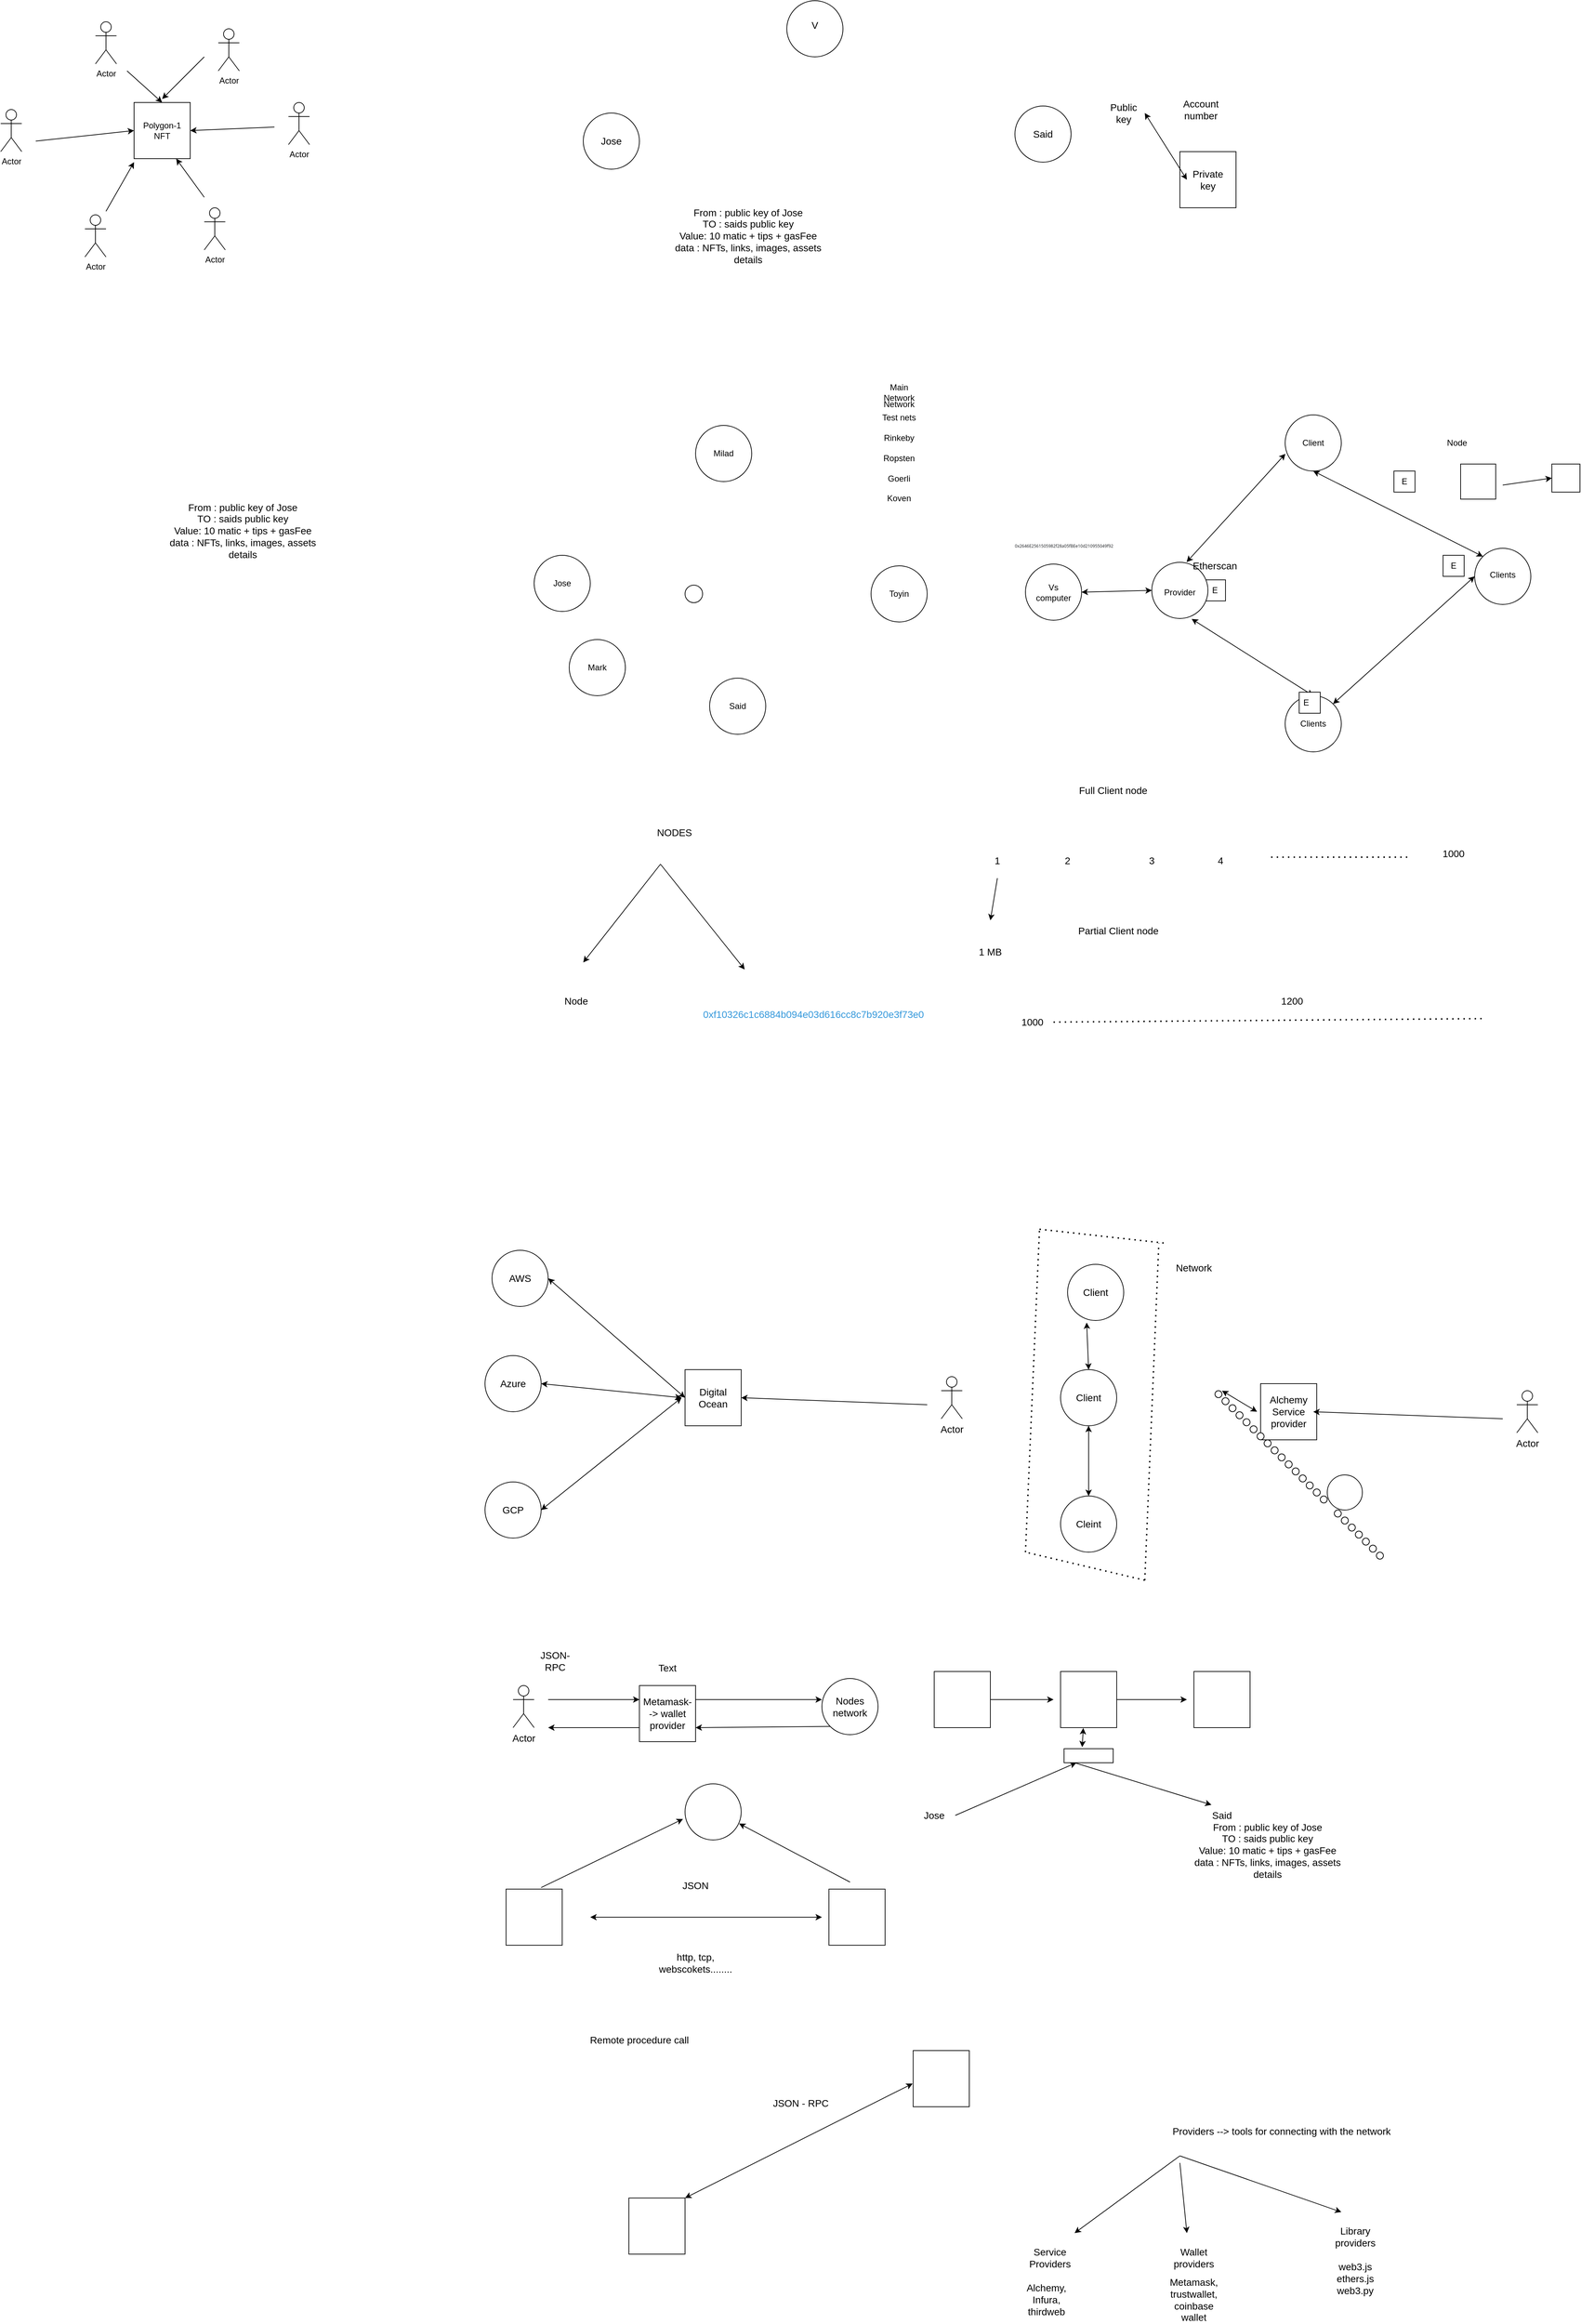 <mxfile version="20.2.5" type="github" pages="2">
  <diagram id="Dpa_Sp02mLeQM-O2cHQ6" name="Page-1">
    <mxGraphModel dx="2978" dy="1675" grid="1" gridSize="10" guides="1" tooltips="1" connect="1" arrows="1" fold="1" page="1" pageScale="1" pageWidth="850" pageHeight="1100" math="0" shadow="0">
      <root>
        <mxCell id="0" />
        <mxCell id="1" parent="0" />
        <mxCell id="Sp0Ged5I5R-mPskfn0-_-2" value="" style="ellipse;whiteSpace=wrap;html=1;aspect=fixed;" parent="1" vertex="1">
          <mxGeometry x="20" y="262.5" width="80" height="80" as="geometry" />
        </mxCell>
        <mxCell id="Sp0Ged5I5R-mPskfn0-_-3" value="" style="ellipse;whiteSpace=wrap;html=1;aspect=fixed;" parent="1" vertex="1">
          <mxGeometry x="390" y="50" width="80" height="80" as="geometry" />
        </mxCell>
        <mxCell id="Sp0Ged5I5R-mPskfn0-_-4" value="" style="ellipse;whiteSpace=wrap;html=1;aspect=fixed;" parent="1" vertex="1">
          <mxGeometry x="660" y="240" width="80" height="80" as="geometry" />
        </mxCell>
        <mxCell id="Sp0Ged5I5R-mPskfn0-_-5" value="" style="ellipse;whiteSpace=wrap;html=1;aspect=fixed;" parent="1" vertex="1">
          <mxGeometry x="390" y="450" width="80" height="80" as="geometry" />
        </mxCell>
        <mxCell id="Sp0Ged5I5R-mPskfn0-_-6" value="" style="endArrow=classic;startArrow=classic;html=1;rounded=0;entryX=0.005;entryY=0.693;entryDx=0;entryDy=0;entryPerimeter=0;exitX=0.62;exitY=-0.003;exitDx=0;exitDy=0;exitPerimeter=0;" parent="1" source="Sp0Ged5I5R-mPskfn0-_-43" target="Sp0Ged5I5R-mPskfn0-_-3" edge="1">
          <mxGeometry width="50" height="50" relative="1" as="geometry">
            <mxPoint x="270" y="210" as="sourcePoint" />
            <mxPoint x="370" y="260" as="targetPoint" />
          </mxGeometry>
        </mxCell>
        <mxCell id="Sp0Ged5I5R-mPskfn0-_-8" value="" style="endArrow=classic;startArrow=classic;html=1;rounded=0;entryX=0.5;entryY=1;entryDx=0;entryDy=0;exitX=0;exitY=0;exitDx=0;exitDy=0;" parent="1" source="Sp0Ged5I5R-mPskfn0-_-4" target="Sp0Ged5I5R-mPskfn0-_-3" edge="1">
          <mxGeometry width="50" height="50" relative="1" as="geometry">
            <mxPoint x="410" y="200" as="sourcePoint" />
            <mxPoint x="460" y="150" as="targetPoint" />
          </mxGeometry>
        </mxCell>
        <mxCell id="Sp0Ged5I5R-mPskfn0-_-9" value="" style="endArrow=classic;startArrow=classic;html=1;rounded=0;exitX=1;exitY=0;exitDx=0;exitDy=0;entryX=0;entryY=0.5;entryDx=0;entryDy=0;" parent="1" source="Sp0Ged5I5R-mPskfn0-_-5" target="Sp0Ged5I5R-mPskfn0-_-4" edge="1">
          <mxGeometry width="50" height="50" relative="1" as="geometry">
            <mxPoint x="730" y="350" as="sourcePoint" />
            <mxPoint x="780" y="300" as="targetPoint" />
          </mxGeometry>
        </mxCell>
        <mxCell id="Sp0Ged5I5R-mPskfn0-_-10" value="" style="endArrow=classic;startArrow=classic;html=1;rounded=0;exitX=0.5;exitY=0;exitDx=0;exitDy=0;entryX=0.71;entryY=1.008;entryDx=0;entryDy=0;entryPerimeter=0;" parent="1" source="Sp0Ged5I5R-mPskfn0-_-5" target="Sp0Ged5I5R-mPskfn0-_-43" edge="1">
          <mxGeometry width="50" height="50" relative="1" as="geometry">
            <mxPoint x="500" y="430" as="sourcePoint" />
            <mxPoint x="310" y="380" as="targetPoint" />
          </mxGeometry>
        </mxCell>
        <mxCell id="Sp0Ged5I5R-mPskfn0-_-11" value="Vs computer" style="text;html=1;strokeColor=none;fillColor=none;align=center;verticalAlign=middle;whiteSpace=wrap;rounded=0;" parent="1" vertex="1">
          <mxGeometry x="30" y="287.5" width="60" height="30" as="geometry" />
        </mxCell>
        <mxCell id="Sp0Ged5I5R-mPskfn0-_-12" value="Clients" style="text;html=1;strokeColor=none;fillColor=none;align=center;verticalAlign=middle;whiteSpace=wrap;rounded=0;" parent="1" vertex="1">
          <mxGeometry x="400" y="475" width="60" height="30" as="geometry" />
        </mxCell>
        <mxCell id="Sp0Ged5I5R-mPskfn0-_-13" value="Clients" style="text;html=1;strokeColor=none;fillColor=none;align=center;verticalAlign=middle;whiteSpace=wrap;rounded=0;" parent="1" vertex="1">
          <mxGeometry x="670" y="262.5" width="60" height="30" as="geometry" />
        </mxCell>
        <mxCell id="Sp0Ged5I5R-mPskfn0-_-14" value="Node" style="text;html=1;strokeColor=none;fillColor=none;align=center;verticalAlign=middle;whiteSpace=wrap;rounded=0;" parent="1" vertex="1">
          <mxGeometry x="605" y="75" width="60" height="30" as="geometry" />
        </mxCell>
        <mxCell id="Sp0Ged5I5R-mPskfn0-_-17" value="" style="whiteSpace=wrap;html=1;aspect=fixed;" parent="1" vertex="1">
          <mxGeometry x="410" y="445" width="30" height="30" as="geometry" />
        </mxCell>
        <mxCell id="Sp0Ged5I5R-mPskfn0-_-18" value="E" style="text;html=1;strokeColor=none;fillColor=none;align=center;verticalAlign=middle;whiteSpace=wrap;rounded=0;" parent="1" vertex="1">
          <mxGeometry x="390" y="445" width="60" height="30" as="geometry" />
        </mxCell>
        <mxCell id="Sp0Ged5I5R-mPskfn0-_-19" value="" style="whiteSpace=wrap;html=1;aspect=fixed;" parent="1" vertex="1">
          <mxGeometry x="545" y="130" width="30" height="30" as="geometry" />
        </mxCell>
        <mxCell id="Sp0Ged5I5R-mPskfn0-_-20" value="E" style="text;html=1;strokeColor=none;fillColor=none;align=center;verticalAlign=middle;whiteSpace=wrap;rounded=0;" parent="1" vertex="1">
          <mxGeometry x="530" y="130" width="60" height="30" as="geometry" />
        </mxCell>
        <mxCell id="Sp0Ged5I5R-mPskfn0-_-21" value="" style="whiteSpace=wrap;html=1;aspect=fixed;" parent="1" vertex="1">
          <mxGeometry x="615" y="250" width="30" height="30" as="geometry" />
        </mxCell>
        <mxCell id="Sp0Ged5I5R-mPskfn0-_-22" value="E" style="text;html=1;strokeColor=none;fillColor=none;align=center;verticalAlign=middle;whiteSpace=wrap;rounded=0;" parent="1" vertex="1">
          <mxGeometry x="600" y="250" width="60" height="30" as="geometry" />
        </mxCell>
        <mxCell id="Sp0Ged5I5R-mPskfn0-_-23" value="" style="whiteSpace=wrap;html=1;aspect=fixed;" parent="1" vertex="1">
          <mxGeometry x="275" y="285" width="30" height="30" as="geometry" />
        </mxCell>
        <mxCell id="Sp0Ged5I5R-mPskfn0-_-24" value="E" style="text;html=1;strokeColor=none;fillColor=none;align=center;verticalAlign=middle;whiteSpace=wrap;rounded=0;" parent="1" vertex="1">
          <mxGeometry x="260" y="285" width="60" height="30" as="geometry" />
        </mxCell>
        <mxCell id="Sp0Ged5I5R-mPskfn0-_-27" value="" style="ellipse;whiteSpace=wrap;html=1;aspect=fixed;" parent="1" vertex="1">
          <mxGeometry x="-630" y="370" width="80" height="80" as="geometry" />
        </mxCell>
        <mxCell id="Sp0Ged5I5R-mPskfn0-_-28" value="" style="ellipse;whiteSpace=wrap;html=1;aspect=fixed;" parent="1" vertex="1">
          <mxGeometry x="-680" y="250" width="80" height="80" as="geometry" />
        </mxCell>
        <mxCell id="Sp0Ged5I5R-mPskfn0-_-29" value="" style="ellipse;whiteSpace=wrap;html=1;aspect=fixed;" parent="1" vertex="1">
          <mxGeometry x="-450" y="65" width="80" height="80" as="geometry" />
        </mxCell>
        <mxCell id="Sp0Ged5I5R-mPskfn0-_-30" value="" style="ellipse;whiteSpace=wrap;html=1;aspect=fixed;" parent="1" vertex="1">
          <mxGeometry x="-200" y="265" width="80" height="80" as="geometry" />
        </mxCell>
        <mxCell id="Sp0Ged5I5R-mPskfn0-_-31" value="" style="ellipse;whiteSpace=wrap;html=1;aspect=fixed;" parent="1" vertex="1">
          <mxGeometry x="-430" y="425" width="80" height="80" as="geometry" />
        </mxCell>
        <mxCell id="Sp0Ged5I5R-mPskfn0-_-32" value="Milad" style="text;html=1;strokeColor=none;fillColor=none;align=center;verticalAlign=middle;whiteSpace=wrap;rounded=0;" parent="1" vertex="1">
          <mxGeometry x="-440" y="90" width="60" height="30" as="geometry" />
        </mxCell>
        <mxCell id="Sp0Ged5I5R-mPskfn0-_-33" value="Jose" style="text;html=1;strokeColor=none;fillColor=none;align=center;verticalAlign=middle;whiteSpace=wrap;rounded=0;" parent="1" vertex="1">
          <mxGeometry x="-670" y="275" width="60" height="30" as="geometry" />
        </mxCell>
        <mxCell id="Sp0Ged5I5R-mPskfn0-_-34" value="Toyin" style="text;html=1;strokeColor=none;fillColor=none;align=center;verticalAlign=middle;whiteSpace=wrap;rounded=0;" parent="1" vertex="1">
          <mxGeometry x="-190" y="290" width="60" height="30" as="geometry" />
        </mxCell>
        <mxCell id="Sp0Ged5I5R-mPskfn0-_-35" value="Said" style="text;html=1;strokeColor=none;fillColor=none;align=center;verticalAlign=middle;whiteSpace=wrap;rounded=0;" parent="1" vertex="1">
          <mxGeometry x="-420" y="450" width="60" height="30" as="geometry" />
        </mxCell>
        <mxCell id="Sp0Ged5I5R-mPskfn0-_-36" value="Mark" style="text;html=1;strokeColor=none;fillColor=none;align=center;verticalAlign=middle;whiteSpace=wrap;rounded=0;" parent="1" vertex="1">
          <mxGeometry x="-620" y="395" width="60" height="30" as="geometry" />
        </mxCell>
        <mxCell id="Sp0Ged5I5R-mPskfn0-_-37" value="" style="ellipse;whiteSpace=wrap;html=1;aspect=fixed;" parent="1" vertex="1">
          <mxGeometry x="-465" y="292.5" width="25" height="25" as="geometry" />
        </mxCell>
        <mxCell id="Sp0Ged5I5R-mPskfn0-_-38" value="Network" style="text;html=1;strokeColor=none;fillColor=none;align=center;verticalAlign=middle;whiteSpace=wrap;rounded=0;" parent="1" vertex="1">
          <mxGeometry x="-190" y="20" width="60" height="30" as="geometry" />
        </mxCell>
        <mxCell id="Sp0Ged5I5R-mPskfn0-_-41" value="Main Network&lt;br&gt;&lt;br&gt;Test nets&lt;br&gt;&lt;br&gt;Rinkeby&lt;br&gt;&lt;br&gt;Ropsten&lt;br&gt;&lt;br&gt;Goerli&lt;br&gt;&lt;br&gt;Koven" style="text;html=1;strokeColor=none;fillColor=none;align=center;verticalAlign=middle;whiteSpace=wrap;rounded=0;" parent="1" vertex="1">
          <mxGeometry x="-190" y="75" width="60" height="30" as="geometry" />
        </mxCell>
        <mxCell id="Sp0Ged5I5R-mPskfn0-_-42" value="Client" style="text;html=1;strokeColor=none;fillColor=none;align=center;verticalAlign=middle;whiteSpace=wrap;rounded=0;" parent="1" vertex="1">
          <mxGeometry x="400" y="75" width="60" height="30" as="geometry" />
        </mxCell>
        <mxCell id="Sp0Ged5I5R-mPskfn0-_-43" value="" style="ellipse;whiteSpace=wrap;html=1;aspect=fixed;" parent="1" vertex="1">
          <mxGeometry x="200" y="260" width="80" height="80" as="geometry" />
        </mxCell>
        <mxCell id="Sp0Ged5I5R-mPskfn0-_-44" value="Provider" style="text;html=1;strokeColor=none;fillColor=none;align=center;verticalAlign=middle;whiteSpace=wrap;rounded=0;" parent="1" vertex="1">
          <mxGeometry x="210" y="287.5" width="60" height="30" as="geometry" />
        </mxCell>
        <mxCell id="Sp0Ged5I5R-mPskfn0-_-45" value="" style="endArrow=classic;startArrow=classic;html=1;rounded=0;exitX=1;exitY=0.5;exitDx=0;exitDy=0;entryX=0;entryY=0.5;entryDx=0;entryDy=0;" parent="1" source="Sp0Ged5I5R-mPskfn0-_-2" target="Sp0Ged5I5R-mPskfn0-_-43" edge="1">
          <mxGeometry width="50" height="50" relative="1" as="geometry">
            <mxPoint x="130" y="330" as="sourcePoint" />
            <mxPoint x="180" y="280" as="targetPoint" />
          </mxGeometry>
        </mxCell>
        <mxCell id="Sp0Ged5I5R-mPskfn0-_-52" value="&lt;span style=&quot;color: rgb(36, 39, 42); font-family: &amp;quot;Segoe UI&amp;quot;, Tahoma, sans-serif; text-align: start;&quot;&gt;&lt;font style=&quot;font-size: 6px;&quot;&gt;0x2646E2561505982f28a05fBEe10d210955049f92&lt;/font&gt;&lt;/span&gt;" style="text;html=1;strokeColor=none;fillColor=none;align=center;verticalAlign=middle;whiteSpace=wrap;rounded=0;" parent="1" vertex="1">
          <mxGeometry x="-10" y="220" width="170" height="30" as="geometry" />
        </mxCell>
        <mxCell id="Sp0Ged5I5R-mPskfn0-_-53" value="&lt;font style=&quot;font-size: 14px;&quot;&gt;Etherscan&lt;/font&gt;" style="text;html=1;strokeColor=none;fillColor=none;align=center;verticalAlign=middle;whiteSpace=wrap;rounded=0;fontSize=6;" parent="1" vertex="1">
          <mxGeometry x="260" y="250" width="60" height="30" as="geometry" />
        </mxCell>
        <mxCell id="Sp0Ged5I5R-mPskfn0-_-55" value="" style="whiteSpace=wrap;html=1;aspect=fixed;fontSize=14;" parent="1" vertex="1">
          <mxGeometry x="640" y="120" width="50" height="50" as="geometry" />
        </mxCell>
        <mxCell id="Sp0Ged5I5R-mPskfn0-_-56" value="" style="whiteSpace=wrap;html=1;aspect=fixed;fontSize=14;" parent="1" vertex="1">
          <mxGeometry x="770" y="120" width="40" height="40" as="geometry" />
        </mxCell>
        <mxCell id="Sp0Ged5I5R-mPskfn0-_-57" value="" style="endArrow=classic;html=1;rounded=0;fontSize=14;entryX=0;entryY=0.5;entryDx=0;entryDy=0;" parent="1" target="Sp0Ged5I5R-mPskfn0-_-56" edge="1">
          <mxGeometry width="50" height="50" relative="1" as="geometry">
            <mxPoint x="700" y="150" as="sourcePoint" />
            <mxPoint x="770" y="120" as="targetPoint" />
          </mxGeometry>
        </mxCell>
        <mxCell id="Sp0Ged5I5R-mPskfn0-_-58" value="1" style="text;html=1;strokeColor=none;fillColor=none;align=center;verticalAlign=middle;whiteSpace=wrap;rounded=0;fontSize=14;" parent="1" vertex="1">
          <mxGeometry x="-50" y="670" width="60" height="30" as="geometry" />
        </mxCell>
        <mxCell id="Sp0Ged5I5R-mPskfn0-_-59" value="2" style="text;html=1;strokeColor=none;fillColor=none;align=center;verticalAlign=middle;whiteSpace=wrap;rounded=0;fontSize=14;" parent="1" vertex="1">
          <mxGeometry x="50" y="670" width="60" height="30" as="geometry" />
        </mxCell>
        <mxCell id="Sp0Ged5I5R-mPskfn0-_-60" value="3" style="text;html=1;strokeColor=none;fillColor=none;align=center;verticalAlign=middle;whiteSpace=wrap;rounded=0;fontSize=14;" parent="1" vertex="1">
          <mxGeometry x="170" y="670" width="60" height="30" as="geometry" />
        </mxCell>
        <mxCell id="Sp0Ged5I5R-mPskfn0-_-61" value="4&amp;nbsp;" style="text;html=1;strokeColor=none;fillColor=none;align=center;verticalAlign=middle;whiteSpace=wrap;rounded=0;fontSize=14;" parent="1" vertex="1">
          <mxGeometry x="270" y="670" width="60" height="30" as="geometry" />
        </mxCell>
        <mxCell id="Sp0Ged5I5R-mPskfn0-_-62" value="" style="endArrow=none;dashed=1;html=1;dashPattern=1 3;strokeWidth=2;rounded=0;fontSize=14;" parent="1" edge="1">
          <mxGeometry width="50" height="50" relative="1" as="geometry">
            <mxPoint x="370" y="680" as="sourcePoint" />
            <mxPoint x="570" y="680" as="targetPoint" />
          </mxGeometry>
        </mxCell>
        <mxCell id="Sp0Ged5I5R-mPskfn0-_-63" value="1000" style="text;html=1;strokeColor=none;fillColor=none;align=center;verticalAlign=middle;whiteSpace=wrap;rounded=0;fontSize=14;" parent="1" vertex="1">
          <mxGeometry x="600" y="660" width="60" height="30" as="geometry" />
        </mxCell>
        <mxCell id="Sp0Ged5I5R-mPskfn0-_-64" value="Full Client node" style="text;html=1;strokeColor=none;fillColor=none;align=center;verticalAlign=middle;whiteSpace=wrap;rounded=0;fontSize=14;" parent="1" vertex="1">
          <mxGeometry x="30" y="570" width="230" height="30" as="geometry" />
        </mxCell>
        <mxCell id="Sp0Ged5I5R-mPskfn0-_-65" value="Partial Client node" style="text;html=1;strokeColor=none;fillColor=none;align=center;verticalAlign=middle;whiteSpace=wrap;rounded=0;fontSize=14;" parent="1" vertex="1">
          <mxGeometry x="25" y="770" width="255" height="30" as="geometry" />
        </mxCell>
        <mxCell id="Sp0Ged5I5R-mPskfn0-_-66" value="1000" style="text;html=1;strokeColor=none;fillColor=none;align=center;verticalAlign=middle;whiteSpace=wrap;rounded=0;fontSize=14;" parent="1" vertex="1">
          <mxGeometry y="900" width="60" height="30" as="geometry" />
        </mxCell>
        <mxCell id="Sp0Ged5I5R-mPskfn0-_-67" value="" style="endArrow=none;dashed=1;html=1;dashPattern=1 3;strokeWidth=2;rounded=0;fontSize=14;exitX=1;exitY=0.5;exitDx=0;exitDy=0;" parent="1" source="Sp0Ged5I5R-mPskfn0-_-66" edge="1">
          <mxGeometry width="50" height="50" relative="1" as="geometry">
            <mxPoint x="170" y="960" as="sourcePoint" />
            <mxPoint x="670" y="910" as="targetPoint" />
          </mxGeometry>
        </mxCell>
        <mxCell id="Sp0Ged5I5R-mPskfn0-_-68" value="" style="endArrow=classic;html=1;rounded=0;fontSize=14;" parent="1" edge="1">
          <mxGeometry width="50" height="50" relative="1" as="geometry">
            <mxPoint x="-20" y="710" as="sourcePoint" />
            <mxPoint x="-30" y="770" as="targetPoint" />
          </mxGeometry>
        </mxCell>
        <mxCell id="Sp0Ged5I5R-mPskfn0-_-69" value="1 MB" style="text;html=1;strokeColor=none;fillColor=none;align=center;verticalAlign=middle;whiteSpace=wrap;rounded=0;fontSize=14;" parent="1" vertex="1">
          <mxGeometry x="-60" y="800" width="60" height="30" as="geometry" />
        </mxCell>
        <mxCell id="Sp0Ged5I5R-mPskfn0-_-70" value="1200" style="text;html=1;strokeColor=none;fillColor=none;align=center;verticalAlign=middle;whiteSpace=wrap;rounded=0;fontSize=14;" parent="1" vertex="1">
          <mxGeometry x="370" y="870" width="60" height="30" as="geometry" />
        </mxCell>
        <mxCell id="Sp0Ged5I5R-mPskfn0-_-71" value="NODES" style="text;html=1;strokeColor=none;fillColor=none;align=center;verticalAlign=middle;whiteSpace=wrap;rounded=0;fontSize=14;" parent="1" vertex="1">
          <mxGeometry x="-510" y="630" width="60" height="30" as="geometry" />
        </mxCell>
        <mxCell id="Sp0Ged5I5R-mPskfn0-_-72" value="" style="endArrow=classic;html=1;rounded=0;fontSize=14;" parent="1" edge="1">
          <mxGeometry width="50" height="50" relative="1" as="geometry">
            <mxPoint x="-500" y="690" as="sourcePoint" />
            <mxPoint x="-610" y="830" as="targetPoint" />
          </mxGeometry>
        </mxCell>
        <mxCell id="Sp0Ged5I5R-mPskfn0-_-73" value="" style="endArrow=classic;html=1;rounded=0;fontSize=14;" parent="1" edge="1">
          <mxGeometry width="50" height="50" relative="1" as="geometry">
            <mxPoint x="-500" y="690" as="sourcePoint" />
            <mxPoint x="-380" y="840" as="targetPoint" />
          </mxGeometry>
        </mxCell>
        <mxCell id="Sp0Ged5I5R-mPskfn0-_-74" value="Node" style="text;html=1;strokeColor=none;fillColor=none;align=center;verticalAlign=middle;whiteSpace=wrap;rounded=0;fontSize=14;" parent="1" vertex="1">
          <mxGeometry x="-650" y="870" width="60" height="30" as="geometry" />
        </mxCell>
        <mxCell id="Sp0Ged5I5R-mPskfn0-_-75" value="&lt;br&gt;&lt;a style=&quot;box-sizing: border-box; color: rgb(52, 152, 219); background-color: rgb(255, 255, 255); text-decoration-line: none; font-family: Helvetica, Arial, sans-serif; text-align: left;&quot; href=&quot;https://rinkeby.etherscan.io/address/0xf10326c1c6884b094e03d616cc8c7b920e3f73e0&quot;&gt;0xf10326c1c6884b094e03d616cc8c7b920e3f73e0&lt;/a&gt;&lt;span style=&quot;color: rgb(30, 32, 34); font-family: Helvetica, Arial, sans-serif; text-align: left; background-color: rgb(255, 255, 255);&quot;&gt;&amp;nbsp;&lt;/span&gt;" style="text;html=1;strokeColor=none;fillColor=none;align=center;verticalAlign=middle;whiteSpace=wrap;rounded=0;fontSize=14;" parent="1" vertex="1">
          <mxGeometry x="-390" y="880" width="220" height="30" as="geometry" />
        </mxCell>
        <mxCell id="Sp0Ged5I5R-mPskfn0-_-76" value="" style="ellipse;whiteSpace=wrap;html=1;aspect=fixed;fontSize=14;" parent="1" vertex="1">
          <mxGeometry x="-740" y="1240" width="80" height="80" as="geometry" />
        </mxCell>
        <mxCell id="Sp0Ged5I5R-mPskfn0-_-77" value="" style="ellipse;whiteSpace=wrap;html=1;aspect=fixed;fontSize=14;" parent="1" vertex="1">
          <mxGeometry x="-750" y="1390" width="80" height="80" as="geometry" />
        </mxCell>
        <mxCell id="Sp0Ged5I5R-mPskfn0-_-78" value="" style="ellipse;whiteSpace=wrap;html=1;aspect=fixed;fontSize=14;" parent="1" vertex="1">
          <mxGeometry x="-750" y="1570" width="80" height="80" as="geometry" />
        </mxCell>
        <mxCell id="Sp0Ged5I5R-mPskfn0-_-79" value="AWS" style="text;html=1;strokeColor=none;fillColor=none;align=center;verticalAlign=middle;whiteSpace=wrap;rounded=0;fontSize=14;" parent="1" vertex="1">
          <mxGeometry x="-730" y="1265" width="60" height="30" as="geometry" />
        </mxCell>
        <mxCell id="Sp0Ged5I5R-mPskfn0-_-80" value="Azure" style="text;html=1;strokeColor=none;fillColor=none;align=center;verticalAlign=middle;whiteSpace=wrap;rounded=0;fontSize=14;" parent="1" vertex="1">
          <mxGeometry x="-740" y="1415" width="60" height="30" as="geometry" />
        </mxCell>
        <mxCell id="Sp0Ged5I5R-mPskfn0-_-81" value="GCP" style="text;html=1;strokeColor=none;fillColor=none;align=center;verticalAlign=middle;whiteSpace=wrap;rounded=0;fontSize=14;" parent="1" vertex="1">
          <mxGeometry x="-740" y="1595" width="60" height="30" as="geometry" />
        </mxCell>
        <mxCell id="Sp0Ged5I5R-mPskfn0-_-82" value="" style="whiteSpace=wrap;html=1;aspect=fixed;fontSize=14;" parent="1" vertex="1">
          <mxGeometry x="-465" y="1410" width="80" height="80" as="geometry" />
        </mxCell>
        <mxCell id="Sp0Ged5I5R-mPskfn0-_-83" value="Digital Ocean" style="text;html=1;strokeColor=none;fillColor=none;align=center;verticalAlign=middle;whiteSpace=wrap;rounded=0;fontSize=14;" parent="1" vertex="1">
          <mxGeometry x="-455" y="1435" width="60" height="30" as="geometry" />
        </mxCell>
        <mxCell id="Sp0Ged5I5R-mPskfn0-_-84" value="" style="endArrow=classic;startArrow=classic;html=1;rounded=0;fontSize=14;exitX=1;exitY=0.5;exitDx=0;exitDy=0;entryX=0;entryY=0.5;entryDx=0;entryDy=0;" parent="1" source="Sp0Ged5I5R-mPskfn0-_-76" target="Sp0Ged5I5R-mPskfn0-_-82" edge="1">
          <mxGeometry width="50" height="50" relative="1" as="geometry">
            <mxPoint x="-570" y="1490" as="sourcePoint" />
            <mxPoint x="-520" y="1440" as="targetPoint" />
          </mxGeometry>
        </mxCell>
        <mxCell id="Sp0Ged5I5R-mPskfn0-_-86" value="" style="endArrow=classic;startArrow=classic;html=1;rounded=0;fontSize=14;exitX=1;exitY=0.5;exitDx=0;exitDy=0;" parent="1" source="Sp0Ged5I5R-mPskfn0-_-77" edge="1">
          <mxGeometry width="50" height="50" relative="1" as="geometry">
            <mxPoint x="-560" y="1510" as="sourcePoint" />
            <mxPoint x="-470" y="1450" as="targetPoint" />
          </mxGeometry>
        </mxCell>
        <mxCell id="Sp0Ged5I5R-mPskfn0-_-87" value="" style="endArrow=classic;startArrow=classic;html=1;rounded=0;fontSize=14;exitX=1;exitY=0.5;exitDx=0;exitDy=0;" parent="1" source="Sp0Ged5I5R-mPskfn0-_-78" edge="1">
          <mxGeometry width="50" height="50" relative="1" as="geometry">
            <mxPoint x="-640" y="1580" as="sourcePoint" />
            <mxPoint x="-470" y="1450" as="targetPoint" />
          </mxGeometry>
        </mxCell>
        <mxCell id="Sp0Ged5I5R-mPskfn0-_-88" value="Actor" style="shape=umlActor;verticalLabelPosition=bottom;verticalAlign=top;html=1;outlineConnect=0;fontSize=14;" parent="1" vertex="1">
          <mxGeometry x="-100" y="1420" width="30" height="60" as="geometry" />
        </mxCell>
        <mxCell id="Sp0Ged5I5R-mPskfn0-_-89" value="" style="endArrow=classic;html=1;rounded=0;fontSize=14;entryX=1;entryY=0.5;entryDx=0;entryDy=0;" parent="1" target="Sp0Ged5I5R-mPskfn0-_-82" edge="1">
          <mxGeometry width="50" height="50" relative="1" as="geometry">
            <mxPoint x="-120" y="1460" as="sourcePoint" />
            <mxPoint x="-650" y="1270" as="targetPoint" />
          </mxGeometry>
        </mxCell>
        <mxCell id="Sp0Ged5I5R-mPskfn0-_-90" value="" style="ellipse;whiteSpace=wrap;html=1;aspect=fixed;fontSize=14;" parent="1" vertex="1">
          <mxGeometry x="80" y="1260" width="80" height="80" as="geometry" />
        </mxCell>
        <mxCell id="Sp0Ged5I5R-mPskfn0-_-91" value="" style="ellipse;whiteSpace=wrap;html=1;aspect=fixed;fontSize=14;" parent="1" vertex="1">
          <mxGeometry x="70" y="1410" width="80" height="80" as="geometry" />
        </mxCell>
        <mxCell id="Sp0Ged5I5R-mPskfn0-_-92" value="" style="ellipse;whiteSpace=wrap;html=1;aspect=fixed;fontSize=14;" parent="1" vertex="1">
          <mxGeometry x="70" y="1590" width="80" height="80" as="geometry" />
        </mxCell>
        <mxCell id="Sp0Ged5I5R-mPskfn0-_-93" value="Client" style="text;html=1;strokeColor=none;fillColor=none;align=center;verticalAlign=middle;whiteSpace=wrap;rounded=0;fontSize=14;" parent="1" vertex="1">
          <mxGeometry x="90" y="1285" width="60" height="30" as="geometry" />
        </mxCell>
        <mxCell id="Sp0Ged5I5R-mPskfn0-_-94" value="Client" style="text;html=1;strokeColor=none;fillColor=none;align=center;verticalAlign=middle;whiteSpace=wrap;rounded=0;fontSize=14;" parent="1" vertex="1">
          <mxGeometry x="80" y="1435" width="60" height="30" as="geometry" />
        </mxCell>
        <mxCell id="Sp0Ged5I5R-mPskfn0-_-95" value="Cleint" style="text;html=1;strokeColor=none;fillColor=none;align=center;verticalAlign=middle;whiteSpace=wrap;rounded=0;fontSize=14;" parent="1" vertex="1">
          <mxGeometry x="80" y="1615" width="60" height="30" as="geometry" />
        </mxCell>
        <mxCell id="Sp0Ged5I5R-mPskfn0-_-96" value="" style="whiteSpace=wrap;html=1;aspect=fixed;fontSize=14;" parent="1" vertex="1">
          <mxGeometry x="355" y="1430" width="80" height="80" as="geometry" />
        </mxCell>
        <mxCell id="Sp0Ged5I5R-mPskfn0-_-97" value="Alchemy Service provider" style="text;html=1;strokeColor=none;fillColor=none;align=center;verticalAlign=middle;whiteSpace=wrap;rounded=0;fontSize=14;" parent="1" vertex="1">
          <mxGeometry x="365" y="1455" width="60" height="30" as="geometry" />
        </mxCell>
        <mxCell id="Sp0Ged5I5R-mPskfn0-_-99" value="" style="endArrow=classic;startArrow=classic;html=1;rounded=0;fontSize=14;" parent="1" edge="1">
          <mxGeometry width="50" height="50" relative="1" as="geometry">
            <mxPoint x="300" y="1440" as="sourcePoint" />
            <mxPoint x="350" y="1470" as="targetPoint" />
          </mxGeometry>
        </mxCell>
        <mxCell id="Sp0Ged5I5R-mPskfn0-_-101" value="Actor" style="shape=umlActor;verticalLabelPosition=bottom;verticalAlign=top;html=1;outlineConnect=0;fontSize=14;" parent="1" vertex="1">
          <mxGeometry x="720" y="1440" width="30" height="60" as="geometry" />
        </mxCell>
        <mxCell id="Sp0Ged5I5R-mPskfn0-_-102" value="" style="endArrow=classic;html=1;rounded=0;fontSize=14;entryX=0.938;entryY=0.5;entryDx=0;entryDy=0;entryPerimeter=0;" parent="1" target="Sp0Ged5I5R-mPskfn0-_-96" edge="1">
          <mxGeometry width="50" height="50" relative="1" as="geometry">
            <mxPoint x="700" y="1480" as="sourcePoint" />
            <mxPoint x="170" y="1290" as="targetPoint" />
          </mxGeometry>
        </mxCell>
        <mxCell id="Sp0Ged5I5R-mPskfn0-_-103" value="" style="endArrow=classic;startArrow=classic;html=1;rounded=0;fontSize=14;entryX=0.34;entryY=1.037;entryDx=0;entryDy=0;entryPerimeter=0;exitX=0.5;exitY=0;exitDx=0;exitDy=0;" parent="1" source="Sp0Ged5I5R-mPskfn0-_-91" target="Sp0Ged5I5R-mPskfn0-_-90" edge="1">
          <mxGeometry width="50" height="50" relative="1" as="geometry">
            <mxPoint x="100" y="1400" as="sourcePoint" />
            <mxPoint x="150" y="1350" as="targetPoint" />
          </mxGeometry>
        </mxCell>
        <mxCell id="Sp0Ged5I5R-mPskfn0-_-104" value="" style="endArrow=classic;startArrow=classic;html=1;rounded=0;fontSize=14;entryX=0.5;entryY=1;entryDx=0;entryDy=0;" parent="1" target="Sp0Ged5I5R-mPskfn0-_-91" edge="1">
          <mxGeometry width="50" height="50" relative="1" as="geometry">
            <mxPoint x="110" y="1590" as="sourcePoint" />
            <mxPoint x="160" y="1540" as="targetPoint" />
          </mxGeometry>
        </mxCell>
        <mxCell id="Sp0Ged5I5R-mPskfn0-_-105" value="" style="endArrow=none;dashed=1;html=1;dashPattern=1 3;strokeWidth=2;rounded=0;fontSize=14;" parent="1" edge="1">
          <mxGeometry width="50" height="50" relative="1" as="geometry">
            <mxPoint x="20" y="1670" as="sourcePoint" />
            <mxPoint x="40" y="1210" as="targetPoint" />
          </mxGeometry>
        </mxCell>
        <mxCell id="Sp0Ged5I5R-mPskfn0-_-106" value="" style="endArrow=none;dashed=1;html=1;dashPattern=1 3;strokeWidth=2;rounded=0;fontSize=14;" parent="1" edge="1">
          <mxGeometry width="50" height="50" relative="1" as="geometry">
            <mxPoint x="40" y="1210" as="sourcePoint" />
            <mxPoint x="220" y="1230" as="targetPoint" />
          </mxGeometry>
        </mxCell>
        <mxCell id="Sp0Ged5I5R-mPskfn0-_-107" value="" style="endArrow=none;dashed=1;html=1;dashPattern=1 3;strokeWidth=2;rounded=0;fontSize=14;" parent="1" edge="1">
          <mxGeometry width="50" height="50" relative="1" as="geometry">
            <mxPoint x="190" y="1710" as="sourcePoint" />
            <mxPoint x="210" y="1230" as="targetPoint" />
          </mxGeometry>
        </mxCell>
        <mxCell id="Sp0Ged5I5R-mPskfn0-_-108" value="" style="endArrow=none;dashed=1;html=1;dashPattern=1 3;strokeWidth=2;rounded=0;fontSize=14;" parent="1" edge="1">
          <mxGeometry width="50" height="50" relative="1" as="geometry">
            <mxPoint x="190" y="1710" as="sourcePoint" />
            <mxPoint x="20" y="1670" as="targetPoint" />
          </mxGeometry>
        </mxCell>
        <mxCell id="Sp0Ged5I5R-mPskfn0-_-109" value="Network" style="text;html=1;strokeColor=none;fillColor=none;align=center;verticalAlign=middle;whiteSpace=wrap;rounded=0;fontSize=14;" parent="1" vertex="1">
          <mxGeometry x="230" y="1250" width="60" height="30" as="geometry" />
        </mxCell>
        <mxCell id="Sp0Ged5I5R-mPskfn0-_-110" value="" style="whiteSpace=wrap;html=1;aspect=fixed;fontSize=14;" parent="1" vertex="1">
          <mxGeometry x="-110" y="1840" width="80" height="80" as="geometry" />
        </mxCell>
        <mxCell id="Sp0Ged5I5R-mPskfn0-_-111" value="" style="whiteSpace=wrap;html=1;aspect=fixed;fontSize=14;" parent="1" vertex="1">
          <mxGeometry x="70" y="1840" width="80" height="80" as="geometry" />
        </mxCell>
        <mxCell id="Sp0Ged5I5R-mPskfn0-_-112" value="" style="whiteSpace=wrap;html=1;aspect=fixed;fontSize=14;" parent="1" vertex="1">
          <mxGeometry x="260" y="1840" width="80" height="80" as="geometry" />
        </mxCell>
        <mxCell id="Sp0Ged5I5R-mPskfn0-_-113" value="" style="endArrow=classic;html=1;rounded=0;fontSize=14;exitX=1;exitY=0.5;exitDx=0;exitDy=0;" parent="1" source="Sp0Ged5I5R-mPskfn0-_-110" edge="1">
          <mxGeometry width="50" height="50" relative="1" as="geometry">
            <mxPoint x="70" y="1960" as="sourcePoint" />
            <mxPoint x="60" y="1880" as="targetPoint" />
          </mxGeometry>
        </mxCell>
        <mxCell id="Sp0Ged5I5R-mPskfn0-_-114" value="" style="endArrow=classic;html=1;rounded=0;fontSize=14;exitX=1;exitY=0.5;exitDx=0;exitDy=0;" parent="1" source="Sp0Ged5I5R-mPskfn0-_-111" edge="1">
          <mxGeometry width="50" height="50" relative="1" as="geometry">
            <mxPoint x="180" y="1900" as="sourcePoint" />
            <mxPoint x="250" y="1880" as="targetPoint" />
          </mxGeometry>
        </mxCell>
        <mxCell id="Sp0Ged5I5R-mPskfn0-_-115" value="" style="rounded=0;whiteSpace=wrap;html=1;fontSize=14;" parent="1" vertex="1">
          <mxGeometry x="75" y="1950" width="70" height="20" as="geometry" />
        </mxCell>
        <mxCell id="Sp0Ged5I5R-mPskfn0-_-116" value="Jose" style="text;html=1;strokeColor=none;fillColor=none;align=center;verticalAlign=middle;whiteSpace=wrap;rounded=0;fontSize=14;" parent="1" vertex="1">
          <mxGeometry x="-140" y="2030" width="60" height="30" as="geometry" />
        </mxCell>
        <mxCell id="Sp0Ged5I5R-mPskfn0-_-117" value="Said" style="text;html=1;strokeColor=none;fillColor=none;align=center;verticalAlign=middle;whiteSpace=wrap;rounded=0;fontSize=14;" parent="1" vertex="1">
          <mxGeometry x="270" y="2030" width="60" height="30" as="geometry" />
        </mxCell>
        <mxCell id="Sp0Ged5I5R-mPskfn0-_-118" value="" style="endArrow=classic;html=1;rounded=0;fontSize=14;exitX=1;exitY=0.5;exitDx=0;exitDy=0;entryX=0.25;entryY=1;entryDx=0;entryDy=0;" parent="1" source="Sp0Ged5I5R-mPskfn0-_-116" target="Sp0Ged5I5R-mPskfn0-_-115" edge="1">
          <mxGeometry width="50" height="50" relative="1" as="geometry">
            <mxPoint x="70" y="2070" as="sourcePoint" />
            <mxPoint x="120" y="2020" as="targetPoint" />
          </mxGeometry>
        </mxCell>
        <mxCell id="Sp0Ged5I5R-mPskfn0-_-119" value="From : public key of Jose&lt;br&gt;TO : saids public key&lt;br&gt;Value: 10 matic + tips + gasFee&lt;br&gt;data : NFTs, links, images, assets details" style="text;html=1;strokeColor=none;fillColor=none;align=center;verticalAlign=middle;whiteSpace=wrap;rounded=0;fontSize=14;" parent="1" vertex="1">
          <mxGeometry x="240" y="2080" width="250" height="30" as="geometry" />
        </mxCell>
        <mxCell id="Sp0Ged5I5R-mPskfn0-_-120" value="" style="endArrow=classic;html=1;rounded=0;fontSize=14;entryX=0.25;entryY=0;entryDx=0;entryDy=0;" parent="1" target="Sp0Ged5I5R-mPskfn0-_-117" edge="1">
          <mxGeometry width="50" height="50" relative="1" as="geometry">
            <mxPoint x="90" y="1970" as="sourcePoint" />
            <mxPoint x="270" y="2000" as="targetPoint" />
          </mxGeometry>
        </mxCell>
        <mxCell id="Sp0Ged5I5R-mPskfn0-_-121" value="" style="endArrow=classic;startArrow=classic;html=1;rounded=0;fontSize=14;entryX=0.405;entryY=1.007;entryDx=0;entryDy=0;entryPerimeter=0;exitX=0.369;exitY=-0.11;exitDx=0;exitDy=0;exitPerimeter=0;" parent="1" source="Sp0Ged5I5R-mPskfn0-_-115" target="Sp0Ged5I5R-mPskfn0-_-111" edge="1">
          <mxGeometry width="50" height="50" relative="1" as="geometry">
            <mxPoint x="90" y="1980" as="sourcePoint" />
            <mxPoint x="140" y="1930" as="targetPoint" />
          </mxGeometry>
        </mxCell>
        <mxCell id="Sp0Ged5I5R-mPskfn0-_-122" value="" style="ellipse;whiteSpace=wrap;html=1;aspect=fixed;fontSize=14;" parent="1" vertex="1">
          <mxGeometry x="290" y="1440" width="10" height="10" as="geometry" />
        </mxCell>
        <mxCell id="Sp0Ged5I5R-mPskfn0-_-123" value="" style="ellipse;whiteSpace=wrap;html=1;aspect=fixed;fontSize=14;" parent="1" vertex="1">
          <mxGeometry x="300" y="1450" width="10" height="10" as="geometry" />
        </mxCell>
        <mxCell id="Sp0Ged5I5R-mPskfn0-_-124" value="" style="ellipse;whiteSpace=wrap;html=1;aspect=fixed;fontSize=14;" parent="1" vertex="1">
          <mxGeometry x="310" y="1460" width="10" height="10" as="geometry" />
        </mxCell>
        <mxCell id="Sp0Ged5I5R-mPskfn0-_-125" value="" style="ellipse;whiteSpace=wrap;html=1;aspect=fixed;fontSize=14;" parent="1" vertex="1">
          <mxGeometry x="320" y="1470" width="10" height="10" as="geometry" />
        </mxCell>
        <mxCell id="Sp0Ged5I5R-mPskfn0-_-126" value="" style="ellipse;whiteSpace=wrap;html=1;aspect=fixed;fontSize=14;" parent="1" vertex="1">
          <mxGeometry x="330" y="1480" width="10" height="10" as="geometry" />
        </mxCell>
        <mxCell id="Sp0Ged5I5R-mPskfn0-_-127" value="" style="ellipse;whiteSpace=wrap;html=1;aspect=fixed;fontSize=14;" parent="1" vertex="1">
          <mxGeometry x="340" y="1490" width="10" height="10" as="geometry" />
        </mxCell>
        <mxCell id="Sp0Ged5I5R-mPskfn0-_-128" value="" style="ellipse;whiteSpace=wrap;html=1;aspect=fixed;fontSize=14;" parent="1" vertex="1">
          <mxGeometry x="350" y="1500" width="10" height="10" as="geometry" />
        </mxCell>
        <mxCell id="Sp0Ged5I5R-mPskfn0-_-129" value="" style="ellipse;whiteSpace=wrap;html=1;aspect=fixed;fontSize=14;" parent="1" vertex="1">
          <mxGeometry x="360" y="1510" width="10" height="10" as="geometry" />
        </mxCell>
        <mxCell id="Sp0Ged5I5R-mPskfn0-_-130" value="" style="ellipse;whiteSpace=wrap;html=1;aspect=fixed;fontSize=14;" parent="1" vertex="1">
          <mxGeometry x="370" y="1520" width="10" height="10" as="geometry" />
        </mxCell>
        <mxCell id="Sp0Ged5I5R-mPskfn0-_-131" value="" style="ellipse;whiteSpace=wrap;html=1;aspect=fixed;fontSize=14;" parent="1" vertex="1">
          <mxGeometry x="380" y="1530" width="10" height="10" as="geometry" />
        </mxCell>
        <mxCell id="Sp0Ged5I5R-mPskfn0-_-132" value="" style="ellipse;whiteSpace=wrap;html=1;aspect=fixed;fontSize=14;" parent="1" vertex="1">
          <mxGeometry x="390" y="1540" width="10" height="10" as="geometry" />
        </mxCell>
        <mxCell id="Sp0Ged5I5R-mPskfn0-_-133" value="" style="ellipse;whiteSpace=wrap;html=1;aspect=fixed;fontSize=14;" parent="1" vertex="1">
          <mxGeometry x="400" y="1550" width="10" height="10" as="geometry" />
        </mxCell>
        <mxCell id="Sp0Ged5I5R-mPskfn0-_-134" value="" style="ellipse;whiteSpace=wrap;html=1;aspect=fixed;fontSize=14;" parent="1" vertex="1">
          <mxGeometry x="410" y="1560" width="10" height="10" as="geometry" />
        </mxCell>
        <mxCell id="Sp0Ged5I5R-mPskfn0-_-135" value="" style="ellipse;whiteSpace=wrap;html=1;aspect=fixed;fontSize=14;" parent="1" vertex="1">
          <mxGeometry x="420" y="1570" width="10" height="10" as="geometry" />
        </mxCell>
        <mxCell id="Sp0Ged5I5R-mPskfn0-_-136" value="" style="ellipse;whiteSpace=wrap;html=1;aspect=fixed;fontSize=14;" parent="1" vertex="1">
          <mxGeometry x="430" y="1580" width="10" height="10" as="geometry" />
        </mxCell>
        <mxCell id="Sp0Ged5I5R-mPskfn0-_-137" value="" style="ellipse;whiteSpace=wrap;html=1;aspect=fixed;fontSize=14;" parent="1" vertex="1">
          <mxGeometry x="440" y="1590" width="10" height="10" as="geometry" />
        </mxCell>
        <mxCell id="Sp0Ged5I5R-mPskfn0-_-138" value="" style="ellipse;whiteSpace=wrap;html=1;aspect=fixed;fontSize=14;" parent="1" vertex="1">
          <mxGeometry x="450" y="1560" width="50" height="50" as="geometry" />
        </mxCell>
        <mxCell id="Sp0Ged5I5R-mPskfn0-_-139" value="" style="ellipse;whiteSpace=wrap;html=1;aspect=fixed;fontSize=14;" parent="1" vertex="1">
          <mxGeometry x="460" y="1610" width="10" height="10" as="geometry" />
        </mxCell>
        <mxCell id="Sp0Ged5I5R-mPskfn0-_-140" value="" style="ellipse;whiteSpace=wrap;html=1;aspect=fixed;fontSize=14;" parent="1" vertex="1">
          <mxGeometry x="470" y="1620" width="10" height="10" as="geometry" />
        </mxCell>
        <mxCell id="Sp0Ged5I5R-mPskfn0-_-141" value="" style="ellipse;whiteSpace=wrap;html=1;aspect=fixed;fontSize=14;" parent="1" vertex="1">
          <mxGeometry x="480" y="1630" width="10" height="10" as="geometry" />
        </mxCell>
        <mxCell id="Sp0Ged5I5R-mPskfn0-_-142" value="" style="ellipse;whiteSpace=wrap;html=1;aspect=fixed;fontSize=14;" parent="1" vertex="1">
          <mxGeometry x="490" y="1640" width="10" height="10" as="geometry" />
        </mxCell>
        <mxCell id="Sp0Ged5I5R-mPskfn0-_-143" value="" style="ellipse;whiteSpace=wrap;html=1;aspect=fixed;fontSize=14;" parent="1" vertex="1">
          <mxGeometry x="500" y="1650" width="10" height="10" as="geometry" />
        </mxCell>
        <mxCell id="Sp0Ged5I5R-mPskfn0-_-144" value="" style="ellipse;whiteSpace=wrap;html=1;aspect=fixed;fontSize=14;" parent="1" vertex="1">
          <mxGeometry x="510" y="1660" width="10" height="10" as="geometry" />
        </mxCell>
        <mxCell id="Sp0Ged5I5R-mPskfn0-_-145" value="" style="ellipse;whiteSpace=wrap;html=1;aspect=fixed;fontSize=14;" parent="1" vertex="1">
          <mxGeometry x="520" y="1670" width="10" height="10" as="geometry" />
        </mxCell>
        <mxCell id="Sp0Ged5I5R-mPskfn0-_-146" value="Actor" style="shape=umlActor;verticalLabelPosition=bottom;verticalAlign=top;html=1;outlineConnect=0;fontSize=14;" parent="1" vertex="1">
          <mxGeometry x="-710" y="1860" width="30" height="60" as="geometry" />
        </mxCell>
        <mxCell id="Sp0Ged5I5R-mPskfn0-_-147" value="" style="whiteSpace=wrap;html=1;aspect=fixed;fontSize=14;" parent="1" vertex="1">
          <mxGeometry x="-530" y="1860" width="80" height="80" as="geometry" />
        </mxCell>
        <mxCell id="Sp0Ged5I5R-mPskfn0-_-148" value="Metamask--&amp;gt; wallet provider" style="text;html=1;strokeColor=none;fillColor=none;align=center;verticalAlign=middle;whiteSpace=wrap;rounded=0;fontSize=14;" parent="1" vertex="1">
          <mxGeometry x="-520" y="1885" width="60" height="30" as="geometry" />
        </mxCell>
        <mxCell id="Sp0Ged5I5R-mPskfn0-_-149" value="" style="endArrow=classic;html=1;rounded=0;fontSize=14;exitX=1;exitY=0.25;exitDx=0;exitDy=0;" parent="1" source="Sp0Ged5I5R-mPskfn0-_-147" edge="1">
          <mxGeometry width="50" height="50" relative="1" as="geometry">
            <mxPoint x="-330" y="1920" as="sourcePoint" />
            <mxPoint x="-270" y="1880" as="targetPoint" />
          </mxGeometry>
        </mxCell>
        <mxCell id="Sp0Ged5I5R-mPskfn0-_-150" value="" style="ellipse;whiteSpace=wrap;html=1;aspect=fixed;fontSize=14;" parent="1" vertex="1">
          <mxGeometry x="-270" y="1850" width="80" height="80" as="geometry" />
        </mxCell>
        <mxCell id="Sp0Ged5I5R-mPskfn0-_-151" value="Nodes network" style="text;html=1;strokeColor=none;fillColor=none;align=center;verticalAlign=middle;whiteSpace=wrap;rounded=0;fontSize=14;" parent="1" vertex="1">
          <mxGeometry x="-260" y="1875" width="60" height="30" as="geometry" />
        </mxCell>
        <mxCell id="Sp0Ged5I5R-mPskfn0-_-152" value="" style="endArrow=classic;html=1;rounded=0;fontSize=14;entryX=1;entryY=0.75;entryDx=0;entryDy=0;exitX=0;exitY=1;exitDx=0;exitDy=0;" parent="1" source="Sp0Ged5I5R-mPskfn0-_-150" target="Sp0Ged5I5R-mPskfn0-_-147" edge="1">
          <mxGeometry width="50" height="50" relative="1" as="geometry">
            <mxPoint x="-190" y="2020" as="sourcePoint" />
            <mxPoint x="-140" y="1970" as="targetPoint" />
          </mxGeometry>
        </mxCell>
        <mxCell id="Sp0Ged5I5R-mPskfn0-_-153" value="" style="endArrow=classic;html=1;rounded=0;fontSize=14;entryX=0;entryY=0.25;entryDx=0;entryDy=0;" parent="1" target="Sp0Ged5I5R-mPskfn0-_-147" edge="1">
          <mxGeometry width="50" height="50" relative="1" as="geometry">
            <mxPoint x="-660" y="1880" as="sourcePoint" />
            <mxPoint x="-560" y="1870" as="targetPoint" />
          </mxGeometry>
        </mxCell>
        <mxCell id="Sp0Ged5I5R-mPskfn0-_-154" value="" style="endArrow=classic;html=1;rounded=0;fontSize=14;exitX=0;exitY=0.75;exitDx=0;exitDy=0;" parent="1" source="Sp0Ged5I5R-mPskfn0-_-147" edge="1">
          <mxGeometry width="50" height="50" relative="1" as="geometry">
            <mxPoint x="-390" y="2030" as="sourcePoint" />
            <mxPoint x="-660" y="1920" as="targetPoint" />
          </mxGeometry>
        </mxCell>
        <mxCell id="Sp0Ged5I5R-mPskfn0-_-155" value="Text" style="text;html=1;strokeColor=none;fillColor=none;align=center;verticalAlign=middle;whiteSpace=wrap;rounded=0;fontSize=14;" parent="1" vertex="1">
          <mxGeometry x="-520" y="1820" width="60" height="30" as="geometry" />
        </mxCell>
        <mxCell id="Sp0Ged5I5R-mPskfn0-_-156" value="" style="whiteSpace=wrap;html=1;aspect=fixed;fontSize=14;" parent="1" vertex="1">
          <mxGeometry x="-720" y="2150" width="80" height="80" as="geometry" />
        </mxCell>
        <mxCell id="Sp0Ged5I5R-mPskfn0-_-157" value="" style="whiteSpace=wrap;html=1;aspect=fixed;fontSize=14;" parent="1" vertex="1">
          <mxGeometry x="-260" y="2150" width="80" height="80" as="geometry" />
        </mxCell>
        <mxCell id="Sp0Ged5I5R-mPskfn0-_-158" value="" style="endArrow=classic;startArrow=classic;html=1;rounded=0;fontSize=14;" parent="1" edge="1">
          <mxGeometry width="50" height="50" relative="1" as="geometry">
            <mxPoint x="-600" y="2190" as="sourcePoint" />
            <mxPoint x="-270" y="2190" as="targetPoint" />
          </mxGeometry>
        </mxCell>
        <mxCell id="Sp0Ged5I5R-mPskfn0-_-159" value="JSON" style="text;html=1;strokeColor=none;fillColor=none;align=center;verticalAlign=middle;whiteSpace=wrap;rounded=0;fontSize=14;" parent="1" vertex="1">
          <mxGeometry x="-480" y="2130" width="60" height="30" as="geometry" />
        </mxCell>
        <mxCell id="Sp0Ged5I5R-mPskfn0-_-160" value="http, tcp, webscokets........" style="text;html=1;strokeColor=none;fillColor=none;align=center;verticalAlign=middle;whiteSpace=wrap;rounded=0;fontSize=14;" parent="1" vertex="1">
          <mxGeometry x="-480" y="2240" width="60" height="30" as="geometry" />
        </mxCell>
        <mxCell id="Sp0Ged5I5R-mPskfn0-_-161" value="Remote procedure call" style="text;html=1;strokeColor=none;fillColor=none;align=center;verticalAlign=middle;whiteSpace=wrap;rounded=0;fontSize=14;" parent="1" vertex="1">
          <mxGeometry x="-640" y="2350" width="220" height="30" as="geometry" />
        </mxCell>
        <mxCell id="Sp0Ged5I5R-mPskfn0-_-162" value="" style="whiteSpace=wrap;html=1;aspect=fixed;fontSize=14;" parent="1" vertex="1">
          <mxGeometry x="-545" y="2590" width="80" height="80" as="geometry" />
        </mxCell>
        <mxCell id="Sp0Ged5I5R-mPskfn0-_-163" value="" style="whiteSpace=wrap;html=1;aspect=fixed;fontSize=14;" parent="1" vertex="1">
          <mxGeometry x="-140" y="2380" width="80" height="80" as="geometry" />
        </mxCell>
        <mxCell id="Sp0Ged5I5R-mPskfn0-_-164" value="" style="ellipse;whiteSpace=wrap;html=1;aspect=fixed;fontSize=14;" parent="1" vertex="1">
          <mxGeometry x="-465" y="2000" width="80" height="80" as="geometry" />
        </mxCell>
        <mxCell id="Sp0Ged5I5R-mPskfn0-_-165" value="" style="endArrow=classic;html=1;rounded=0;fontSize=14;exitX=0.625;exitY=-0.027;exitDx=0;exitDy=0;exitPerimeter=0;entryX=-0.037;entryY=0.627;entryDx=0;entryDy=0;entryPerimeter=0;" parent="1" source="Sp0Ged5I5R-mPskfn0-_-156" target="Sp0Ged5I5R-mPskfn0-_-164" edge="1">
          <mxGeometry width="50" height="50" relative="1" as="geometry">
            <mxPoint x="-610" y="2150" as="sourcePoint" />
            <mxPoint x="-560" y="2100" as="targetPoint" />
          </mxGeometry>
        </mxCell>
        <mxCell id="Sp0Ged5I5R-mPskfn0-_-166" value="" style="endArrow=classic;html=1;rounded=0;fontSize=14;entryX=0.963;entryY=0.708;entryDx=0;entryDy=0;entryPerimeter=0;" parent="1" target="Sp0Ged5I5R-mPskfn0-_-164" edge="1">
          <mxGeometry width="50" height="50" relative="1" as="geometry">
            <mxPoint x="-230" y="2140" as="sourcePoint" />
            <mxPoint x="-250" y="2070" as="targetPoint" />
          </mxGeometry>
        </mxCell>
        <mxCell id="Sp0Ged5I5R-mPskfn0-_-168" value="" style="endArrow=classic;startArrow=classic;html=1;rounded=0;fontSize=14;exitX=1;exitY=0;exitDx=0;exitDy=0;entryX=-0.01;entryY=0.588;entryDx=0;entryDy=0;entryPerimeter=0;" parent="1" source="Sp0Ged5I5R-mPskfn0-_-162" target="Sp0Ged5I5R-mPskfn0-_-163" edge="1">
          <mxGeometry width="50" height="50" relative="1" as="geometry">
            <mxPoint x="-400" y="2560" as="sourcePoint" />
            <mxPoint x="-350" y="2510" as="targetPoint" />
          </mxGeometry>
        </mxCell>
        <mxCell id="Sp0Ged5I5R-mPskfn0-_-169" value="JSON - RPC" style="text;html=1;strokeColor=none;fillColor=none;align=center;verticalAlign=middle;whiteSpace=wrap;rounded=0;fontSize=14;" parent="1" vertex="1">
          <mxGeometry x="-370" y="2440" width="140" height="30" as="geometry" />
        </mxCell>
        <mxCell id="Sp0Ged5I5R-mPskfn0-_-170" value="JSON-RPC" style="text;html=1;strokeColor=none;fillColor=none;align=center;verticalAlign=middle;whiteSpace=wrap;rounded=0;fontSize=14;" parent="1" vertex="1">
          <mxGeometry x="-680" y="1810" width="60" height="30" as="geometry" />
        </mxCell>
        <mxCell id="Sp0Ged5I5R-mPskfn0-_-171" value="Providers --&amp;gt; tools for connecting with the network" style="text;html=1;strokeColor=none;fillColor=none;align=center;verticalAlign=middle;whiteSpace=wrap;rounded=0;fontSize=14;" parent="1" vertex="1">
          <mxGeometry x="210" y="2480" width="350" height="30" as="geometry" />
        </mxCell>
        <mxCell id="Sp0Ged5I5R-mPskfn0-_-172" value="" style="endArrow=classic;html=1;rounded=0;fontSize=14;" parent="1" edge="1">
          <mxGeometry width="50" height="50" relative="1" as="geometry">
            <mxPoint x="240" y="2530" as="sourcePoint" />
            <mxPoint x="90" y="2640" as="targetPoint" />
          </mxGeometry>
        </mxCell>
        <mxCell id="Sp0Ged5I5R-mPskfn0-_-173" value="Service Providers" style="text;html=1;strokeColor=none;fillColor=none;align=center;verticalAlign=middle;whiteSpace=wrap;rounded=0;fontSize=14;" parent="1" vertex="1">
          <mxGeometry x="25" y="2660" width="60" height="30" as="geometry" />
        </mxCell>
        <mxCell id="Sp0Ged5I5R-mPskfn0-_-174" value="" style="endArrow=classic;html=1;rounded=0;fontSize=14;" parent="1" edge="1">
          <mxGeometry width="50" height="50" relative="1" as="geometry">
            <mxPoint x="240" y="2540" as="sourcePoint" />
            <mxPoint x="250" y="2640" as="targetPoint" />
          </mxGeometry>
        </mxCell>
        <mxCell id="Sp0Ged5I5R-mPskfn0-_-175" value="Wallet providers" style="text;html=1;strokeColor=none;fillColor=none;align=center;verticalAlign=middle;whiteSpace=wrap;rounded=0;fontSize=14;" parent="1" vertex="1">
          <mxGeometry x="230" y="2660" width="60" height="30" as="geometry" />
        </mxCell>
        <mxCell id="Sp0Ged5I5R-mPskfn0-_-176" value="Alchemy,&lt;br&gt;Infura,&lt;br&gt;thirdweb" style="text;html=1;strokeColor=none;fillColor=none;align=center;verticalAlign=middle;whiteSpace=wrap;rounded=0;fontSize=14;" parent="1" vertex="1">
          <mxGeometry x="20" y="2720" width="60" height="30" as="geometry" />
        </mxCell>
        <mxCell id="Sp0Ged5I5R-mPskfn0-_-177" value="Metamask,&lt;br&gt;trustwallet,&lt;br&gt;coinbase wallet" style="text;html=1;strokeColor=none;fillColor=none;align=center;verticalAlign=middle;whiteSpace=wrap;rounded=0;fontSize=14;" parent="1" vertex="1">
          <mxGeometry x="230" y="2720" width="60" height="30" as="geometry" />
        </mxCell>
        <mxCell id="Sp0Ged5I5R-mPskfn0-_-178" value="" style="endArrow=classic;html=1;rounded=0;fontSize=14;" parent="1" edge="1">
          <mxGeometry width="50" height="50" relative="1" as="geometry">
            <mxPoint x="240" y="2530" as="sourcePoint" />
            <mxPoint x="470" y="2610" as="targetPoint" />
          </mxGeometry>
        </mxCell>
        <mxCell id="Sp0Ged5I5R-mPskfn0-_-179" value="Library providers" style="text;html=1;strokeColor=none;fillColor=none;align=center;verticalAlign=middle;whiteSpace=wrap;rounded=0;fontSize=14;" parent="1" vertex="1">
          <mxGeometry x="460" y="2630" width="60" height="30" as="geometry" />
        </mxCell>
        <mxCell id="Sp0Ged5I5R-mPskfn0-_-180" value="web3.js&lt;br&gt;ethers.js&lt;br&gt;web3.py" style="text;html=1;strokeColor=none;fillColor=none;align=center;verticalAlign=middle;whiteSpace=wrap;rounded=0;fontSize=14;" parent="1" vertex="1">
          <mxGeometry x="460" y="2690" width="60" height="30" as="geometry" />
        </mxCell>
        <mxCell id="Sp0Ged5I5R-mPskfn0-_-182" value="" style="ellipse;whiteSpace=wrap;html=1;aspect=fixed;fontSize=14;" parent="1" vertex="1">
          <mxGeometry x="-610" y="-380" width="80" height="80" as="geometry" />
        </mxCell>
        <mxCell id="Sp0Ged5I5R-mPskfn0-_-183" value="Jose" style="text;html=1;strokeColor=none;fillColor=none;align=center;verticalAlign=middle;whiteSpace=wrap;rounded=0;fontSize=14;" parent="1" vertex="1">
          <mxGeometry x="-600" y="-355" width="60" height="30" as="geometry" />
        </mxCell>
        <mxCell id="Sp0Ged5I5R-mPskfn0-_-184" value="" style="ellipse;whiteSpace=wrap;html=1;aspect=fixed;fontSize=14;" parent="1" vertex="1">
          <mxGeometry x="5" y="-390" width="80" height="80" as="geometry" />
        </mxCell>
        <mxCell id="Sp0Ged5I5R-mPskfn0-_-185" value="Said" style="text;html=1;strokeColor=none;fillColor=none;align=center;verticalAlign=middle;whiteSpace=wrap;rounded=0;fontSize=14;" parent="1" vertex="1">
          <mxGeometry x="15" y="-365" width="60" height="30" as="geometry" />
        </mxCell>
        <mxCell id="Sp0Ged5I5R-mPskfn0-_-186" value="" style="ellipse;whiteSpace=wrap;html=1;aspect=fixed;fontSize=14;" parent="1" vertex="1">
          <mxGeometry x="-320" y="-540" width="80" height="80" as="geometry" />
        </mxCell>
        <mxCell id="Sp0Ged5I5R-mPskfn0-_-187" value="V" style="text;html=1;strokeColor=none;fillColor=none;align=center;verticalAlign=middle;whiteSpace=wrap;rounded=0;fontSize=14;" parent="1" vertex="1">
          <mxGeometry x="-310" y="-520" width="60" height="30" as="geometry" />
        </mxCell>
        <mxCell id="Sp0Ged5I5R-mPskfn0-_-191" value="From : public key of Jose&lt;br&gt;TO : saids public key&lt;br&gt;Value: 10 matic + tips + gasFee&lt;br&gt;data : NFTs, links, images, assets details" style="text;html=1;strokeColor=none;fillColor=none;align=center;verticalAlign=middle;whiteSpace=wrap;rounded=0;fontSize=14;" parent="1" vertex="1">
          <mxGeometry x="-1220" y="200" width="250" height="30" as="geometry" />
        </mxCell>
        <mxCell id="Sp0Ged5I5R-mPskfn0-_-192" value="From : public key of Jose&lt;br&gt;TO : saids public key&lt;br&gt;Value: 10 matic + tips + gasFee&lt;br&gt;data : NFTs, links, images, assets details" style="text;html=1;strokeColor=none;fillColor=none;align=center;verticalAlign=middle;whiteSpace=wrap;rounded=0;fontSize=14;" parent="1" vertex="1">
          <mxGeometry x="-500" y="-220" width="250" height="30" as="geometry" />
        </mxCell>
        <mxCell id="Sp0Ged5I5R-mPskfn0-_-193" value="" style="whiteSpace=wrap;html=1;aspect=fixed;fontSize=14;" parent="1" vertex="1">
          <mxGeometry x="240" y="-325" width="80" height="80" as="geometry" />
        </mxCell>
        <mxCell id="Sp0Ged5I5R-mPskfn0-_-194" value="Public key" style="text;html=1;strokeColor=none;fillColor=none;align=center;verticalAlign=middle;whiteSpace=wrap;rounded=0;fontSize=14;" parent="1" vertex="1">
          <mxGeometry x="130" y="-395" width="60" height="30" as="geometry" />
        </mxCell>
        <mxCell id="Sp0Ged5I5R-mPskfn0-_-195" value="Private key" style="text;html=1;strokeColor=none;fillColor=none;align=center;verticalAlign=middle;whiteSpace=wrap;rounded=0;fontSize=14;" parent="1" vertex="1">
          <mxGeometry x="250" y="-300" width="60" height="30" as="geometry" />
        </mxCell>
        <mxCell id="Sp0Ged5I5R-mPskfn0-_-196" value="" style="endArrow=classic;startArrow=classic;html=1;rounded=0;fontSize=14;exitX=1;exitY=0.5;exitDx=0;exitDy=0;entryX=0;entryY=0.5;entryDx=0;entryDy=0;" parent="1" source="Sp0Ged5I5R-mPskfn0-_-194" target="Sp0Ged5I5R-mPskfn0-_-195" edge="1">
          <mxGeometry width="50" height="50" relative="1" as="geometry">
            <mxPoint x="210" y="-350" as="sourcePoint" />
            <mxPoint x="260" y="-400" as="targetPoint" />
          </mxGeometry>
        </mxCell>
        <mxCell id="Sp0Ged5I5R-mPskfn0-_-197" value="Account number" style="text;html=1;strokeColor=none;fillColor=none;align=center;verticalAlign=middle;whiteSpace=wrap;rounded=0;fontSize=14;" parent="1" vertex="1">
          <mxGeometry x="240" y="-400" width="60" height="30" as="geometry" />
        </mxCell>
        <mxCell id="gYRBKpfk0quUo7tkvhlz-1" value="" style="whiteSpace=wrap;html=1;aspect=fixed;" vertex="1" parent="1">
          <mxGeometry x="-1250" y="-395" width="80" height="80" as="geometry" />
        </mxCell>
        <mxCell id="gYRBKpfk0quUo7tkvhlz-2" value="Polygon-1 NFT" style="text;html=1;strokeColor=none;fillColor=none;align=center;verticalAlign=middle;whiteSpace=wrap;rounded=0;" vertex="1" parent="1">
          <mxGeometry x="-1240" y="-370" width="60" height="30" as="geometry" />
        </mxCell>
        <mxCell id="gYRBKpfk0quUo7tkvhlz-3" value="Actor" style="shape=umlActor;verticalLabelPosition=bottom;verticalAlign=top;html=1;outlineConnect=0;" vertex="1" parent="1">
          <mxGeometry x="-1440" y="-385" width="30" height="60" as="geometry" />
        </mxCell>
        <mxCell id="gYRBKpfk0quUo7tkvhlz-4" value="Actor" style="shape=umlActor;verticalLabelPosition=bottom;verticalAlign=top;html=1;outlineConnect=0;" vertex="1" parent="1">
          <mxGeometry x="-1320" y="-235" width="30" height="60" as="geometry" />
        </mxCell>
        <mxCell id="gYRBKpfk0quUo7tkvhlz-5" value="Actor" style="shape=umlActor;verticalLabelPosition=bottom;verticalAlign=top;html=1;outlineConnect=0;" vertex="1" parent="1">
          <mxGeometry x="-1150" y="-245" width="30" height="60" as="geometry" />
        </mxCell>
        <mxCell id="gYRBKpfk0quUo7tkvhlz-6" value="Actor" style="shape=umlActor;verticalLabelPosition=bottom;verticalAlign=top;html=1;outlineConnect=0;" vertex="1" parent="1">
          <mxGeometry x="-1030" y="-395" width="30" height="60" as="geometry" />
        </mxCell>
        <mxCell id="gYRBKpfk0quUo7tkvhlz-7" value="Actor" style="shape=umlActor;verticalLabelPosition=bottom;verticalAlign=top;html=1;outlineConnect=0;" vertex="1" parent="1">
          <mxGeometry x="-1305" y="-510" width="30" height="60" as="geometry" />
        </mxCell>
        <mxCell id="gYRBKpfk0quUo7tkvhlz-8" value="Actor" style="shape=umlActor;verticalLabelPosition=bottom;verticalAlign=top;html=1;outlineConnect=0;" vertex="1" parent="1">
          <mxGeometry x="-1130" y="-500" width="30" height="60" as="geometry" />
        </mxCell>
        <mxCell id="gYRBKpfk0quUo7tkvhlz-9" value="" style="endArrow=classic;html=1;rounded=0;entryX=0;entryY=0.5;entryDx=0;entryDy=0;" edge="1" parent="1" target="gYRBKpfk0quUo7tkvhlz-1">
          <mxGeometry width="50" height="50" relative="1" as="geometry">
            <mxPoint x="-1390" y="-340" as="sourcePoint" />
            <mxPoint x="-1240" y="-340" as="targetPoint" />
          </mxGeometry>
        </mxCell>
        <mxCell id="gYRBKpfk0quUo7tkvhlz-10" value="" style="endArrow=classic;html=1;rounded=0;entryX=0.5;entryY=0;entryDx=0;entryDy=0;" edge="1" parent="1" target="gYRBKpfk0quUo7tkvhlz-1">
          <mxGeometry width="50" height="50" relative="1" as="geometry">
            <mxPoint x="-1260" y="-440" as="sourcePoint" />
            <mxPoint x="-1190" y="-490" as="targetPoint" />
          </mxGeometry>
        </mxCell>
        <mxCell id="gYRBKpfk0quUo7tkvhlz-11" value="" style="endArrow=classic;html=1;rounded=0;" edge="1" parent="1">
          <mxGeometry width="50" height="50" relative="1" as="geometry">
            <mxPoint x="-1150" y="-460" as="sourcePoint" />
            <mxPoint x="-1210" y="-400" as="targetPoint" />
          </mxGeometry>
        </mxCell>
        <mxCell id="gYRBKpfk0quUo7tkvhlz-12" value="" style="endArrow=classic;html=1;rounded=0;entryX=1;entryY=0.5;entryDx=0;entryDy=0;" edge="1" parent="1" target="gYRBKpfk0quUo7tkvhlz-1">
          <mxGeometry width="50" height="50" relative="1" as="geometry">
            <mxPoint x="-1050" y="-360" as="sourcePoint" />
            <mxPoint x="-940" y="-270" as="targetPoint" />
          </mxGeometry>
        </mxCell>
        <mxCell id="gYRBKpfk0quUo7tkvhlz-13" value="" style="endArrow=classic;html=1;rounded=0;" edge="1" parent="1">
          <mxGeometry width="50" height="50" relative="1" as="geometry">
            <mxPoint x="-1290" y="-240" as="sourcePoint" />
            <mxPoint x="-1250" y="-310" as="targetPoint" />
          </mxGeometry>
        </mxCell>
        <mxCell id="gYRBKpfk0quUo7tkvhlz-14" value="" style="endArrow=classic;html=1;rounded=0;entryX=0.75;entryY=1;entryDx=0;entryDy=0;" edge="1" parent="1" target="gYRBKpfk0quUo7tkvhlz-1">
          <mxGeometry width="50" height="50" relative="1" as="geometry">
            <mxPoint x="-1150" y="-260" as="sourcePoint" />
            <mxPoint x="-980" y="-280" as="targetPoint" />
          </mxGeometry>
        </mxCell>
      </root>
    </mxGraphModel>
  </diagram>
  <diagram id="rAYfb9dhymsTxz6kmUD2" name="Page-2">
    <mxGraphModel dx="2128" dy="575" grid="1" gridSize="10" guides="1" tooltips="1" connect="1" arrows="1" fold="1" page="1" pageScale="1" pageWidth="850" pageHeight="1100" math="0" shadow="0">
      <root>
        <mxCell id="0" />
        <mxCell id="1" parent="0" />
        <mxCell id="xSHty60VkQ538FeTfrI7-1" value="" style="whiteSpace=wrap;html=1;aspect=fixed;" vertex="1" parent="1">
          <mxGeometry x="330" y="240" width="80" height="80" as="geometry" />
        </mxCell>
        <mxCell id="xSHty60VkQ538FeTfrI7-2" value="EDCSA" style="text;html=1;strokeColor=none;fillColor=none;align=center;verticalAlign=middle;whiteSpace=wrap;rounded=0;" vertex="1" parent="1">
          <mxGeometry x="340" y="265" width="60" height="30" as="geometry" />
        </mxCell>
        <mxCell id="xSHty60VkQ538FeTfrI7-4" value="Actor" style="shape=umlActor;verticalLabelPosition=bottom;verticalAlign=top;html=1;outlineConnect=0;" vertex="1" parent="1">
          <mxGeometry x="160" y="250" width="30" height="60" as="geometry" />
        </mxCell>
        <mxCell id="xSHty60VkQ538FeTfrI7-5" value="" style="endArrow=classic;html=1;rounded=0;entryX=0;entryY=0.5;entryDx=0;entryDy=0;" edge="1" parent="1" target="xSHty60VkQ538FeTfrI7-1">
          <mxGeometry width="50" height="50" relative="1" as="geometry">
            <mxPoint x="220" y="280" as="sourcePoint" />
            <mxPoint x="350" y="260" as="targetPoint" />
          </mxGeometry>
        </mxCell>
        <mxCell id="xSHty60VkQ538FeTfrI7-6" value="" style="endArrow=classic;html=1;rounded=0;exitX=1;exitY=0.5;exitDx=0;exitDy=0;" edge="1" parent="1" source="xSHty60VkQ538FeTfrI7-1">
          <mxGeometry width="50" height="50" relative="1" as="geometry">
            <mxPoint x="550" y="210" as="sourcePoint" />
            <mxPoint x="600" y="160" as="targetPoint" />
          </mxGeometry>
        </mxCell>
        <mxCell id="xSHty60VkQ538FeTfrI7-7" value="" style="endArrow=classic;html=1;rounded=0;exitX=1;exitY=0.5;exitDx=0;exitDy=0;" edge="1" parent="1" source="xSHty60VkQ538FeTfrI7-1">
          <mxGeometry width="50" height="50" relative="1" as="geometry">
            <mxPoint x="620" y="360" as="sourcePoint" />
            <mxPoint x="600" y="350" as="targetPoint" />
          </mxGeometry>
        </mxCell>
        <mxCell id="xSHty60VkQ538FeTfrI7-8" value="Public key" style="text;html=1;strokeColor=none;fillColor=none;align=center;verticalAlign=middle;whiteSpace=wrap;rounded=0;" vertex="1" parent="1">
          <mxGeometry x="620" y="140" width="60" height="30" as="geometry" />
        </mxCell>
        <mxCell id="xSHty60VkQ538FeTfrI7-9" value="Private key" style="text;html=1;strokeColor=none;fillColor=none;align=center;verticalAlign=middle;whiteSpace=wrap;rounded=0;" vertex="1" parent="1">
          <mxGeometry x="610" y="330" width="60" height="30" as="geometry" />
        </mxCell>
        <mxCell id="xSHty60VkQ538FeTfrI7-10" value="" style="endArrow=classic;startArrow=classic;html=1;rounded=0;entryX=0.5;entryY=1;entryDx=0;entryDy=0;" edge="1" parent="1" target="xSHty60VkQ538FeTfrI7-8">
          <mxGeometry width="50" height="50" relative="1" as="geometry">
            <mxPoint x="640" y="320" as="sourcePoint" />
            <mxPoint x="660" y="240" as="targetPoint" />
          </mxGeometry>
        </mxCell>
        <mxCell id="xSHty60VkQ538FeTfrI7-11" value="" style="whiteSpace=wrap;html=1;aspect=fixed;" vertex="1" parent="1">
          <mxGeometry x="400" y="530" width="80" height="80" as="geometry" />
        </mxCell>
        <mxCell id="xSHty60VkQ538FeTfrI7-12" value="Actor" style="shape=umlActor;verticalLabelPosition=bottom;verticalAlign=top;html=1;outlineConnect=0;" vertex="1" parent="1">
          <mxGeometry x="150" y="540" width="30" height="60" as="geometry" />
        </mxCell>
        <mxCell id="xSHty60VkQ538FeTfrI7-13" value="" style="endArrow=classic;html=1;rounded=0;entryX=0;entryY=0.5;entryDx=0;entryDy=0;" edge="1" parent="1" target="xSHty60VkQ538FeTfrI7-11">
          <mxGeometry width="50" height="50" relative="1" as="geometry">
            <mxPoint x="200" y="570" as="sourcePoint" />
            <mxPoint x="320" y="600" as="targetPoint" />
          </mxGeometry>
        </mxCell>
        <mxCell id="xSHty60VkQ538FeTfrI7-14" value="Creating Account" style="text;html=1;strokeColor=none;fillColor=none;align=center;verticalAlign=middle;whiteSpace=wrap;rounded=0;" vertex="1" parent="1">
          <mxGeometry x="260" y="530" width="60" height="30" as="geometry" />
        </mxCell>
        <mxCell id="xSHty60VkQ538FeTfrI7-15" value="Wallet provider" style="text;html=1;strokeColor=none;fillColor=none;align=center;verticalAlign=middle;whiteSpace=wrap;rounded=0;" vertex="1" parent="1">
          <mxGeometry x="410" y="555" width="60" height="30" as="geometry" />
        </mxCell>
        <mxCell id="xSHty60VkQ538FeTfrI7-16" value="&lt;font style=&quot;font-size: 24px;&quot;&gt;function createAccount(){&lt;br&gt;// initiate the alogirthm&lt;br&gt;return {public:&quot;&quot;,&lt;br&gt;private:&quot;&quot;}}&lt;/font&gt;" style="text;html=1;strokeColor=none;fillColor=none;align=center;verticalAlign=middle;whiteSpace=wrap;rounded=0;" vertex="1" parent="1">
          <mxGeometry x="380" y="780" width="320" height="30" as="geometry" />
        </mxCell>
        <mxCell id="xSHty60VkQ538FeTfrI7-17" value="0-9" style="text;html=1;strokeColor=none;fillColor=none;align=center;verticalAlign=middle;whiteSpace=wrap;rounded=0;fontSize=24;" vertex="1" parent="1">
          <mxGeometry x="70" y="780" width="60" height="30" as="geometry" />
        </mxCell>
        <mxCell id="xSHty60VkQ538FeTfrI7-18" value="a-f" style="text;html=1;strokeColor=none;fillColor=none;align=center;verticalAlign=middle;whiteSpace=wrap;rounded=0;fontSize=24;" vertex="1" parent="1">
          <mxGeometry x="70" y="840" width="60" height="30" as="geometry" />
        </mxCell>
        <mxCell id="xSHty60VkQ538FeTfrI7-19" value="A-F" style="text;html=1;strokeColor=none;fillColor=none;align=center;verticalAlign=middle;whiteSpace=wrap;rounded=0;fontSize=24;" vertex="1" parent="1">
          <mxGeometry x="70" y="910" width="60" height="30" as="geometry" />
        </mxCell>
        <mxCell id="xSHty60VkQ538FeTfrI7-20" value="Timestamp" style="text;html=1;strokeColor=none;fillColor=none;align=center;verticalAlign=middle;whiteSpace=wrap;rounded=0;fontSize=24;" vertex="1" parent="1">
          <mxGeometry x="580" y="540" width="60" height="30" as="geometry" />
        </mxCell>
        <mxCell id="xSHty60VkQ538FeTfrI7-21" value="" style="whiteSpace=wrap;html=1;aspect=fixed;fontSize=24;" vertex="1" parent="1">
          <mxGeometry x="430" y="1080" width="80" height="80" as="geometry" />
        </mxCell>
        <mxCell id="xSHty60VkQ538FeTfrI7-22" value="dai" style="text;html=1;strokeColor=none;fillColor=none;align=center;verticalAlign=middle;whiteSpace=wrap;rounded=0;fontSize=24;" vertex="1" parent="1">
          <mxGeometry x="100" y="1130" width="60" height="30" as="geometry" />
        </mxCell>
        <mxCell id="xSHty60VkQ538FeTfrI7-23" value="MakerDAO" style="text;html=1;strokeColor=none;fillColor=none;align=center;verticalAlign=middle;whiteSpace=wrap;rounded=0;fontSize=24;" vertex="1" parent="1">
          <mxGeometry x="440" y="1105" width="60" height="30" as="geometry" />
        </mxCell>
        <mxCell id="xSHty60VkQ538FeTfrI7-24" value="1000" style="text;html=1;strokeColor=none;fillColor=none;align=center;verticalAlign=middle;whiteSpace=wrap;rounded=0;fontSize=24;" vertex="1" parent="1">
          <mxGeometry x="110" y="1070" width="60" height="30" as="geometry" />
        </mxCell>
        <mxCell id="xSHty60VkQ538FeTfrI7-25" value="Actor" style="shape=umlActor;verticalLabelPosition=bottom;verticalAlign=top;html=1;outlineConnect=0;fontSize=24;" vertex="1" parent="1">
          <mxGeometry x="670" y="1180" width="30" height="60" as="geometry" />
        </mxCell>
        <mxCell id="xSHty60VkQ538FeTfrI7-26" value="Actor" style="shape=umlActor;verticalLabelPosition=bottom;verticalAlign=top;html=1;outlineConnect=0;fontSize=24;" vertex="1" parent="1">
          <mxGeometry x="350" y="1180" width="30" height="60" as="geometry" />
        </mxCell>
        <mxCell id="xSHty60VkQ538FeTfrI7-33" style="edgeStyle=orthogonalEdgeStyle;rounded=0;orthogonalLoop=1;jettySize=auto;html=1;exitX=0.25;exitY=0.1;exitDx=0;exitDy=0;exitPerimeter=0;fontSize=24;" edge="1" parent="1" source="xSHty60VkQ538FeTfrI7-27">
          <mxGeometry relative="1" as="geometry">
            <mxPoint x="40" y="1470" as="targetPoint" />
          </mxGeometry>
        </mxCell>
        <mxCell id="xSHty60VkQ538FeTfrI7-27" value="Actor" style="shape=umlActor;verticalLabelPosition=bottom;verticalAlign=top;html=1;outlineConnect=0;fontSize=24;" vertex="1" parent="1">
          <mxGeometry y="1290" width="30" height="60" as="geometry" />
        </mxCell>
        <mxCell id="xSHty60VkQ538FeTfrI7-28" value="" style="whiteSpace=wrap;html=1;aspect=fixed;fontSize=24;" vertex="1" parent="1">
          <mxGeometry x="350" y="1570" width="80" height="80" as="geometry" />
        </mxCell>
        <mxCell id="xSHty60VkQ538FeTfrI7-29" value="ERC-20 SC" style="text;html=1;strokeColor=none;fillColor=none;align=center;verticalAlign=middle;whiteSpace=wrap;rounded=0;fontSize=24;" vertex="1" parent="1">
          <mxGeometry x="360" y="1595" width="60" height="30" as="geometry" />
        </mxCell>
        <mxCell id="xSHty60VkQ538FeTfrI7-30" value="Actor" style="shape=umlActor;verticalLabelPosition=bottom;verticalAlign=top;html=1;outlineConnect=0;fontSize=24;" vertex="1" parent="1">
          <mxGeometry x="180" y="1460" width="30" height="60" as="geometry" />
        </mxCell>
        <mxCell id="xSHty60VkQ538FeTfrI7-34" value="Actor" style="shape=umlActor;verticalLabelPosition=bottom;verticalAlign=top;html=1;outlineConnect=0;fontSize=24;" vertex="1" parent="1">
          <mxGeometry x="180" y="1650" width="30" height="60" as="geometry" />
        </mxCell>
        <mxCell id="xSHty60VkQ538FeTfrI7-35" value="" style="endArrow=classic;html=1;rounded=0;fontSize=24;entryX=0.5;entryY=0;entryDx=0;entryDy=0;" edge="1" parent="1" target="xSHty60VkQ538FeTfrI7-28">
          <mxGeometry width="50" height="50" relative="1" as="geometry">
            <mxPoint x="230" y="1490" as="sourcePoint" />
            <mxPoint x="380" y="1560" as="targetPoint" />
          </mxGeometry>
        </mxCell>
        <mxCell id="xSHty60VkQ538FeTfrI7-36" value="" style="endArrow=classic;html=1;rounded=0;fontSize=24;entryX=0.5;entryY=1;entryDx=0;entryDy=0;" edge="1" parent="1" target="xSHty60VkQ538FeTfrI7-28">
          <mxGeometry width="50" height="50" relative="1" as="geometry">
            <mxPoint x="230" y="1700" as="sourcePoint" />
            <mxPoint x="410" y="1700" as="targetPoint" />
          </mxGeometry>
        </mxCell>
        <mxCell id="xSHty60VkQ538FeTfrI7-37" value="VTK" style="text;html=1;strokeColor=none;fillColor=none;align=center;verticalAlign=middle;whiteSpace=wrap;rounded=0;fontSize=24;" vertex="1" parent="1">
          <mxGeometry x="230" y="1710" width="60" height="30" as="geometry" />
        </mxCell>
        <mxCell id="xSHty60VkQ538FeTfrI7-38" value="STK" style="text;html=1;strokeColor=none;fillColor=none;align=center;verticalAlign=middle;whiteSpace=wrap;rounded=0;fontSize=24;" vertex="1" parent="1">
          <mxGeometry x="220" y="1450" width="60" height="30" as="geometry" />
        </mxCell>
      </root>
    </mxGraphModel>
  </diagram>
</mxfile>
